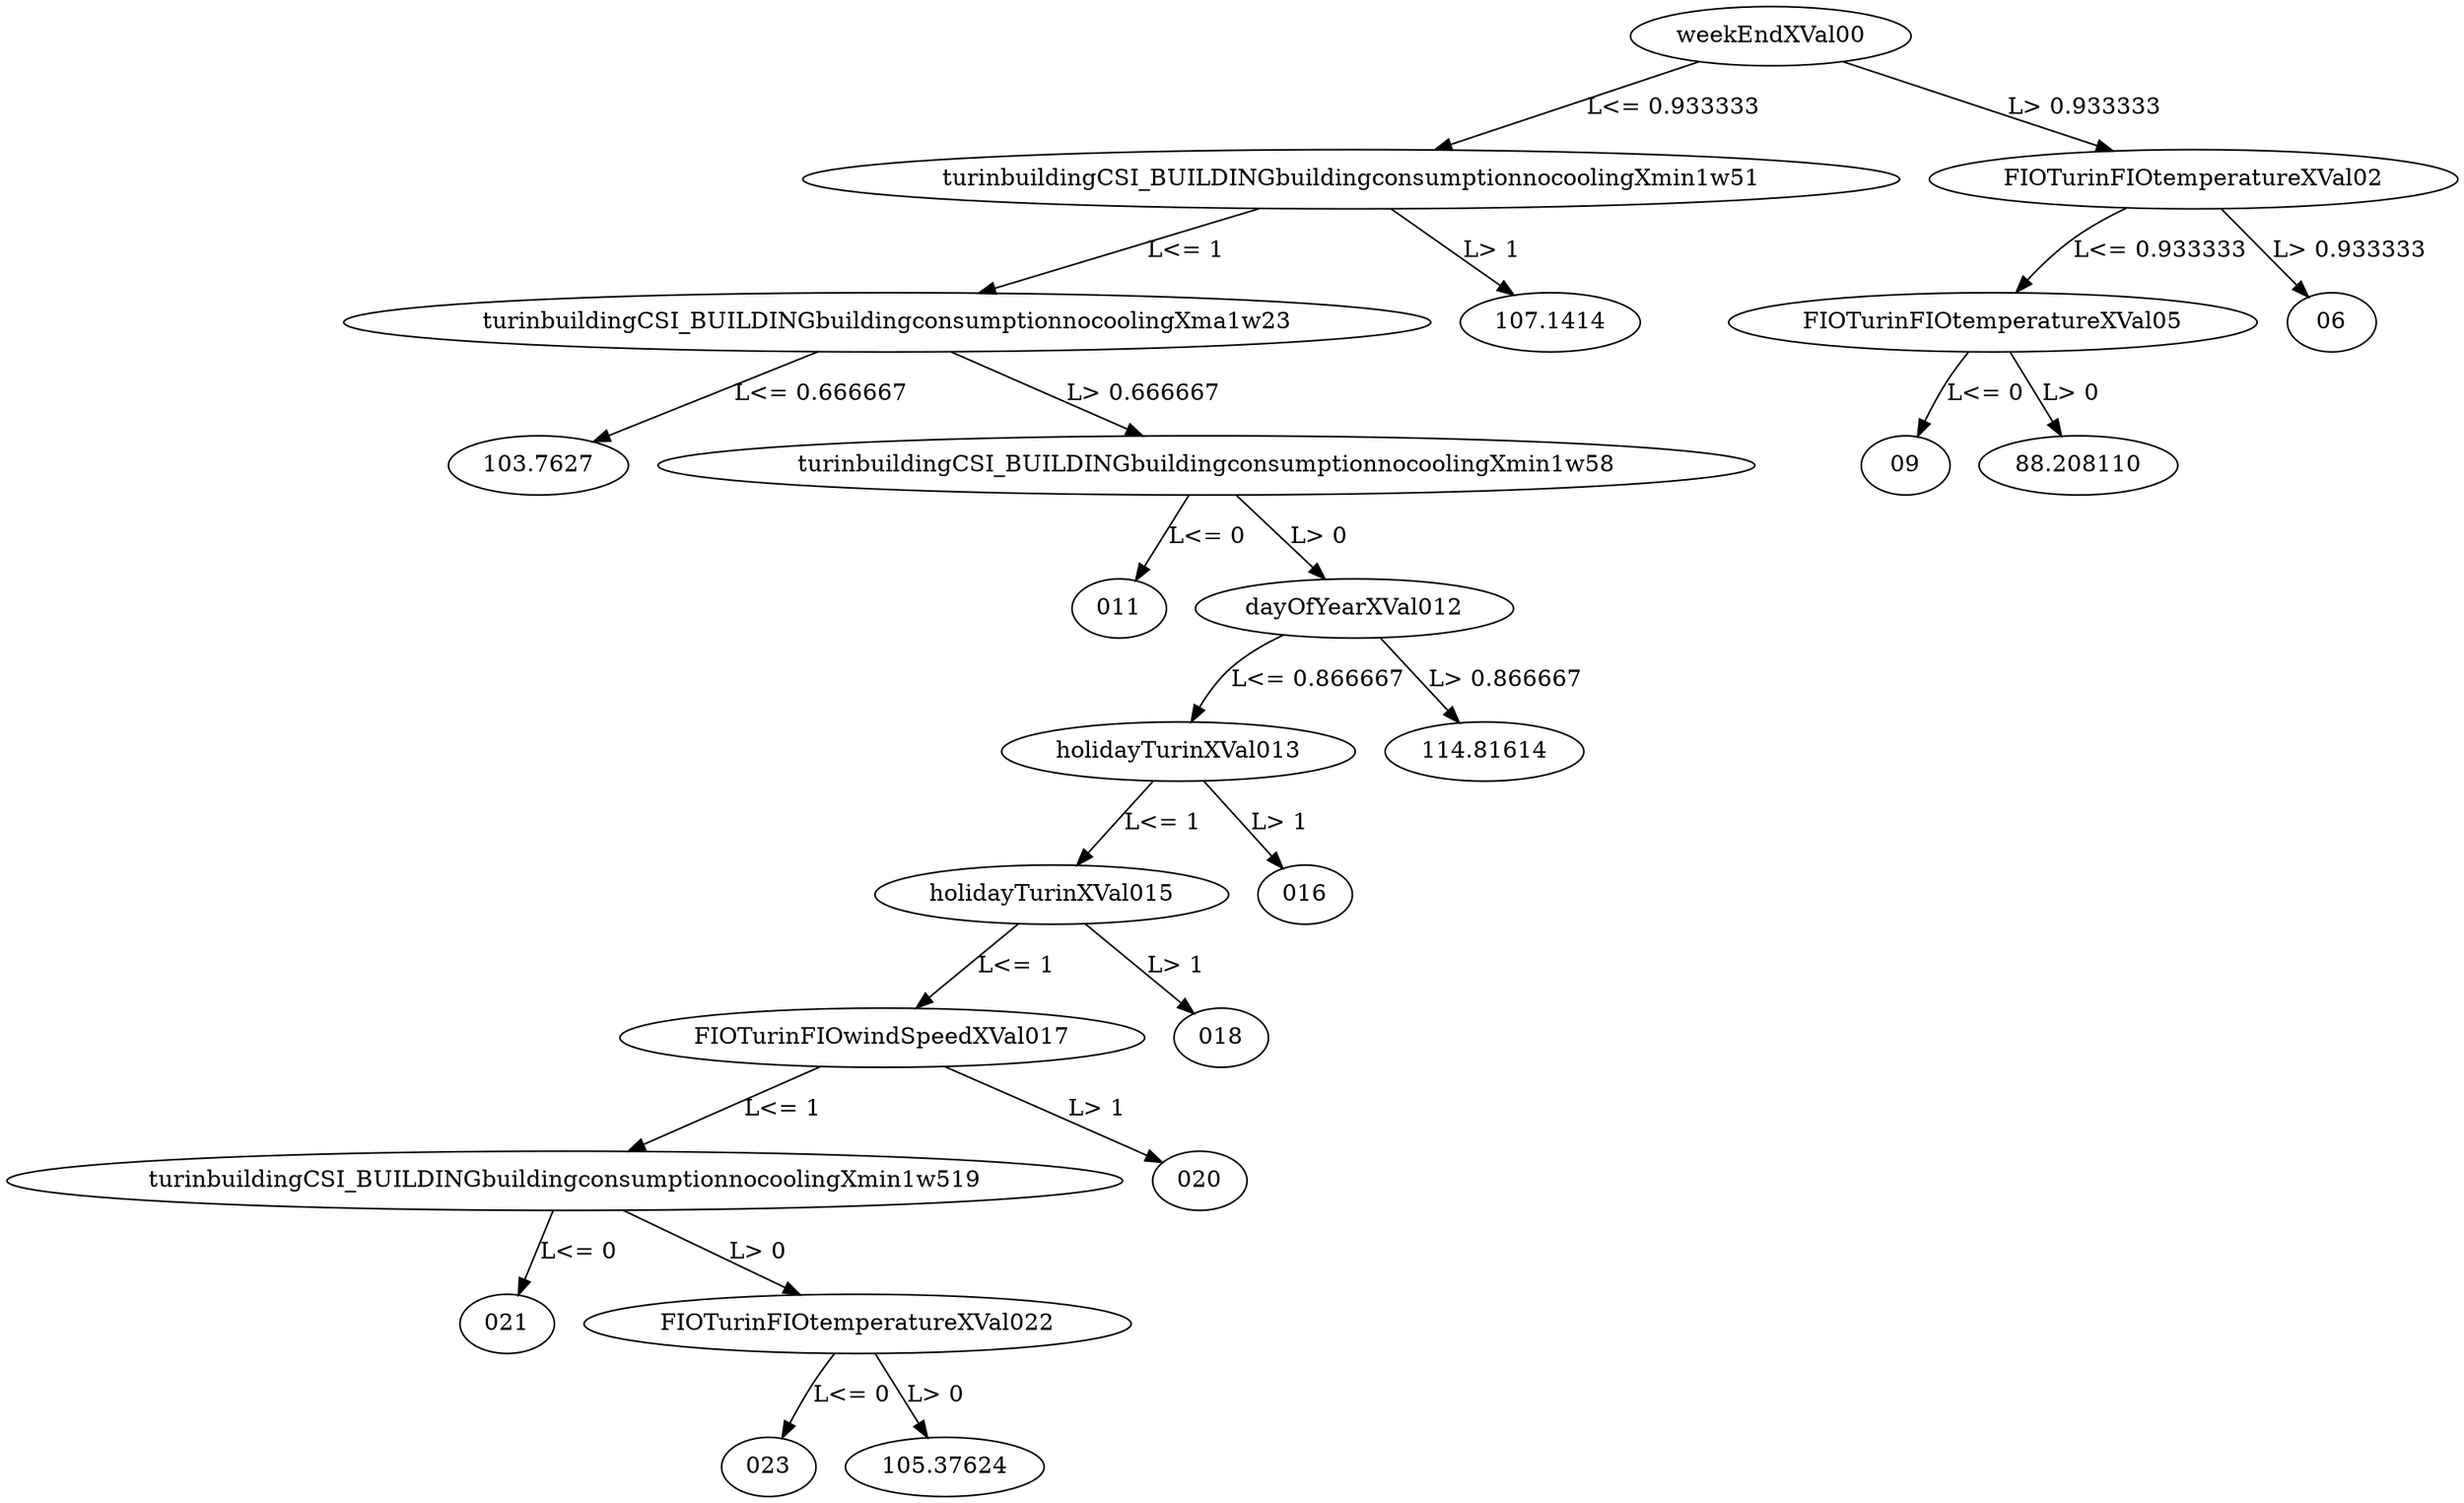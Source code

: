 digraph dt_fig {
	weekEndXVal00 -> turinbuildingCSI_BUILDINGbuildingconsumptionnocoolingXmin1w51 [label="L<= 0.933333"];
	weekEndXVal00 -> FIOTurinFIOtemperatureXVal02 [label="L> 0.933333"];
	turinbuildingCSI_BUILDINGbuildingconsumptionnocoolingXmin1w51 -> turinbuildingCSI_BUILDINGbuildingconsumptionnocoolingXma1w23 [label="L<= 1"];
	turinbuildingCSI_BUILDINGbuildingconsumptionnocoolingXmin1w51 -> "107.1414" [label="L> 1"];
	FIOTurinFIOtemperatureXVal02 -> FIOTurinFIOtemperatureXVal05 [label="L<= 0.933333"];
	FIOTurinFIOtemperatureXVal02 -> "06" [label="L> 0.933333"];
	turinbuildingCSI_BUILDINGbuildingconsumptionnocoolingXma1w23 -> "103.7627" [label="L<= 0.666667"];
	turinbuildingCSI_BUILDINGbuildingconsumptionnocoolingXma1w23 -> turinbuildingCSI_BUILDINGbuildingconsumptionnocoolingXmin1w58 [label="L> 0.666667"];
	FIOTurinFIOtemperatureXVal05 -> "09" [label="L<= 0"];
	FIOTurinFIOtemperatureXVal05 -> "88.208110" [label="L> 0"];
	turinbuildingCSI_BUILDINGbuildingconsumptionnocoolingXmin1w58 -> "011" [label="L<= 0"];
	turinbuildingCSI_BUILDINGbuildingconsumptionnocoolingXmin1w58 -> dayOfYearXVal012 [label="L> 0"];
	dayOfYearXVal012 -> holidayTurinXVal013 [label="L<= 0.866667"];
	dayOfYearXVal012 -> "114.81614" [label="L> 0.866667"];
	holidayTurinXVal013 -> holidayTurinXVal015 [label="L<= 1"];
	holidayTurinXVal013 -> "016" [label="L> 1"];
	holidayTurinXVal015 -> FIOTurinFIOwindSpeedXVal017 [label="L<= 1"];
	holidayTurinXVal015 -> "018" [label="L> 1"];
	FIOTurinFIOwindSpeedXVal017 -> turinbuildingCSI_BUILDINGbuildingconsumptionnocoolingXmin1w519 [label="L<= 1"];
	FIOTurinFIOwindSpeedXVal017 -> "020" [label="L> 1"];
	turinbuildingCSI_BUILDINGbuildingconsumptionnocoolingXmin1w519 -> "021" [label="L<= 0"];
	turinbuildingCSI_BUILDINGbuildingconsumptionnocoolingXmin1w519 -> FIOTurinFIOtemperatureXVal022 [label="L> 0"];
	FIOTurinFIOtemperatureXVal022 -> "023" [label="L<= 0"];
	FIOTurinFIOtemperatureXVal022 -> "105.37624" [label="L> 0"];
}
